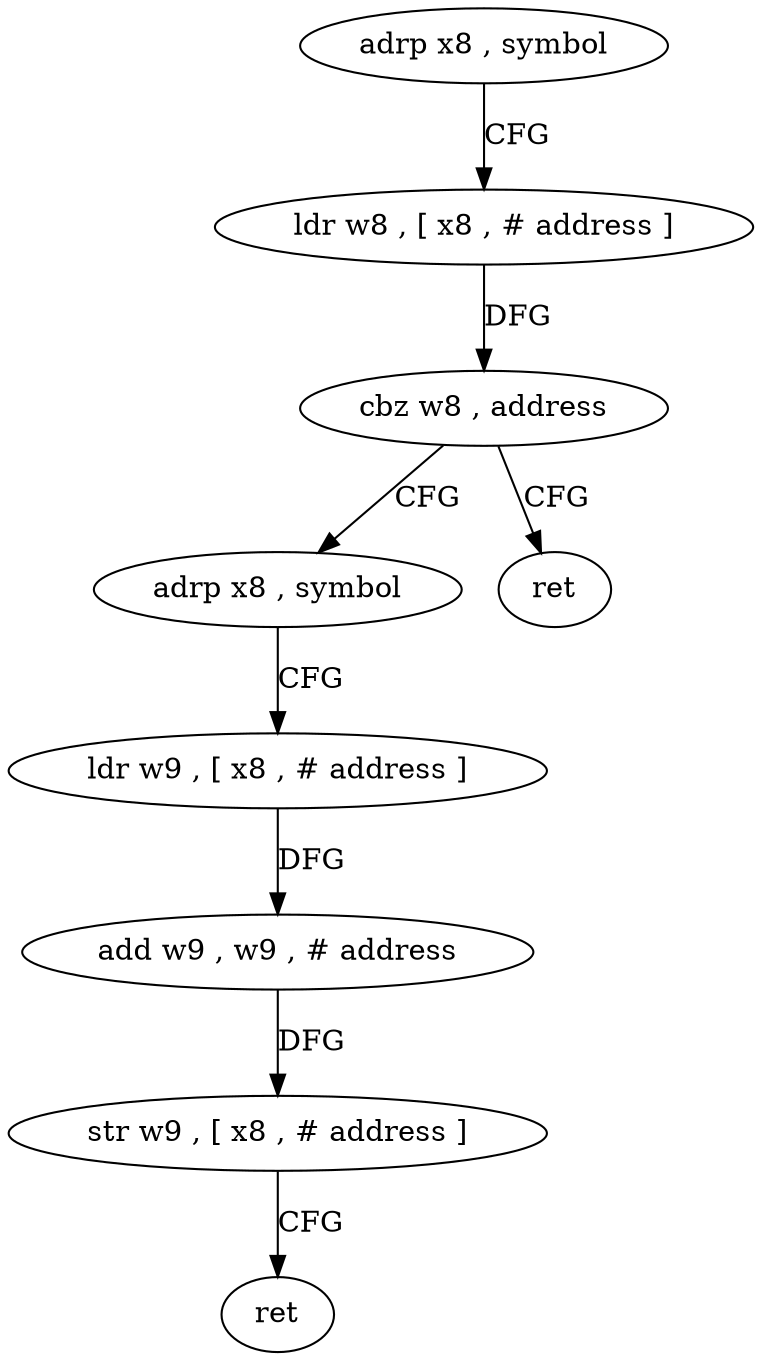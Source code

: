 digraph "func" {
"4219348" [label = "adrp x8 , symbol" ]
"4219352" [label = "ldr w8 , [ x8 , # address ]" ]
"4219356" [label = "cbz w8 , address" ]
"4219364" [label = "adrp x8 , symbol" ]
"4219360" [label = "ret" ]
"4219368" [label = "ldr w9 , [ x8 , # address ]" ]
"4219372" [label = "add w9 , w9 , # address" ]
"4219376" [label = "str w9 , [ x8 , # address ]" ]
"4219380" [label = "ret" ]
"4219348" -> "4219352" [ label = "CFG" ]
"4219352" -> "4219356" [ label = "DFG" ]
"4219356" -> "4219364" [ label = "CFG" ]
"4219356" -> "4219360" [ label = "CFG" ]
"4219364" -> "4219368" [ label = "CFG" ]
"4219368" -> "4219372" [ label = "DFG" ]
"4219372" -> "4219376" [ label = "DFG" ]
"4219376" -> "4219380" [ label = "CFG" ]
}
